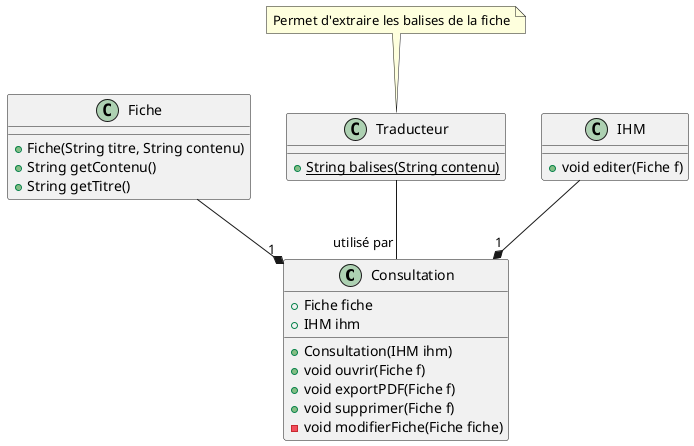 @startuml Classe Consultation

class Consultation {
    + Fiche fiche
    + IHM ihm
    + Consultation(IHM ihm)
    + void ouvrir(Fiche f)
    + void exportPDF(Fiche f)
    + void supprimer(Fiche f)
    - void modifierFiche(Fiche fiche) 
}

class Fiche {
    + Fiche(String titre, String contenu)
    + String getContenu()
    + String getTitre()
}

class Traducteur{
    {static} + String balises(String contenu)
}

class IHM {
    + void editer(Fiche f)
}

Fiche --* "1" Consultation
IHM --* "1" Consultation
Traducteur -- "utilisé par" Consultation

note "Permet d'extraire les balises de la fiche" as N1
N1 .. Traducteur

@enduml
